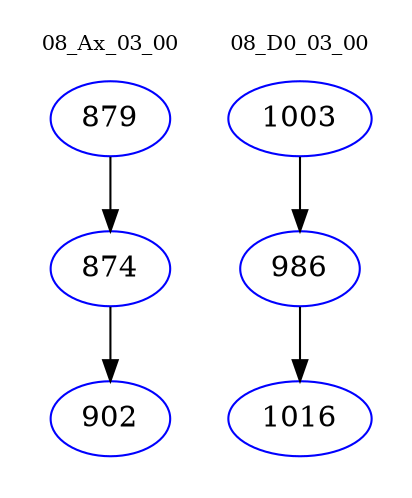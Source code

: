 digraph{
subgraph cluster_0 {
color = white
label = "08_Ax_03_00";
fontsize=10;
T0_879 [label="879", color="blue"]
T0_879 -> T0_874 [color="black"]
T0_874 [label="874", color="blue"]
T0_874 -> T0_902 [color="black"]
T0_902 [label="902", color="blue"]
}
subgraph cluster_1 {
color = white
label = "08_D0_03_00";
fontsize=10;
T1_1003 [label="1003", color="blue"]
T1_1003 -> T1_986 [color="black"]
T1_986 [label="986", color="blue"]
T1_986 -> T1_1016 [color="black"]
T1_1016 [label="1016", color="blue"]
}
}
